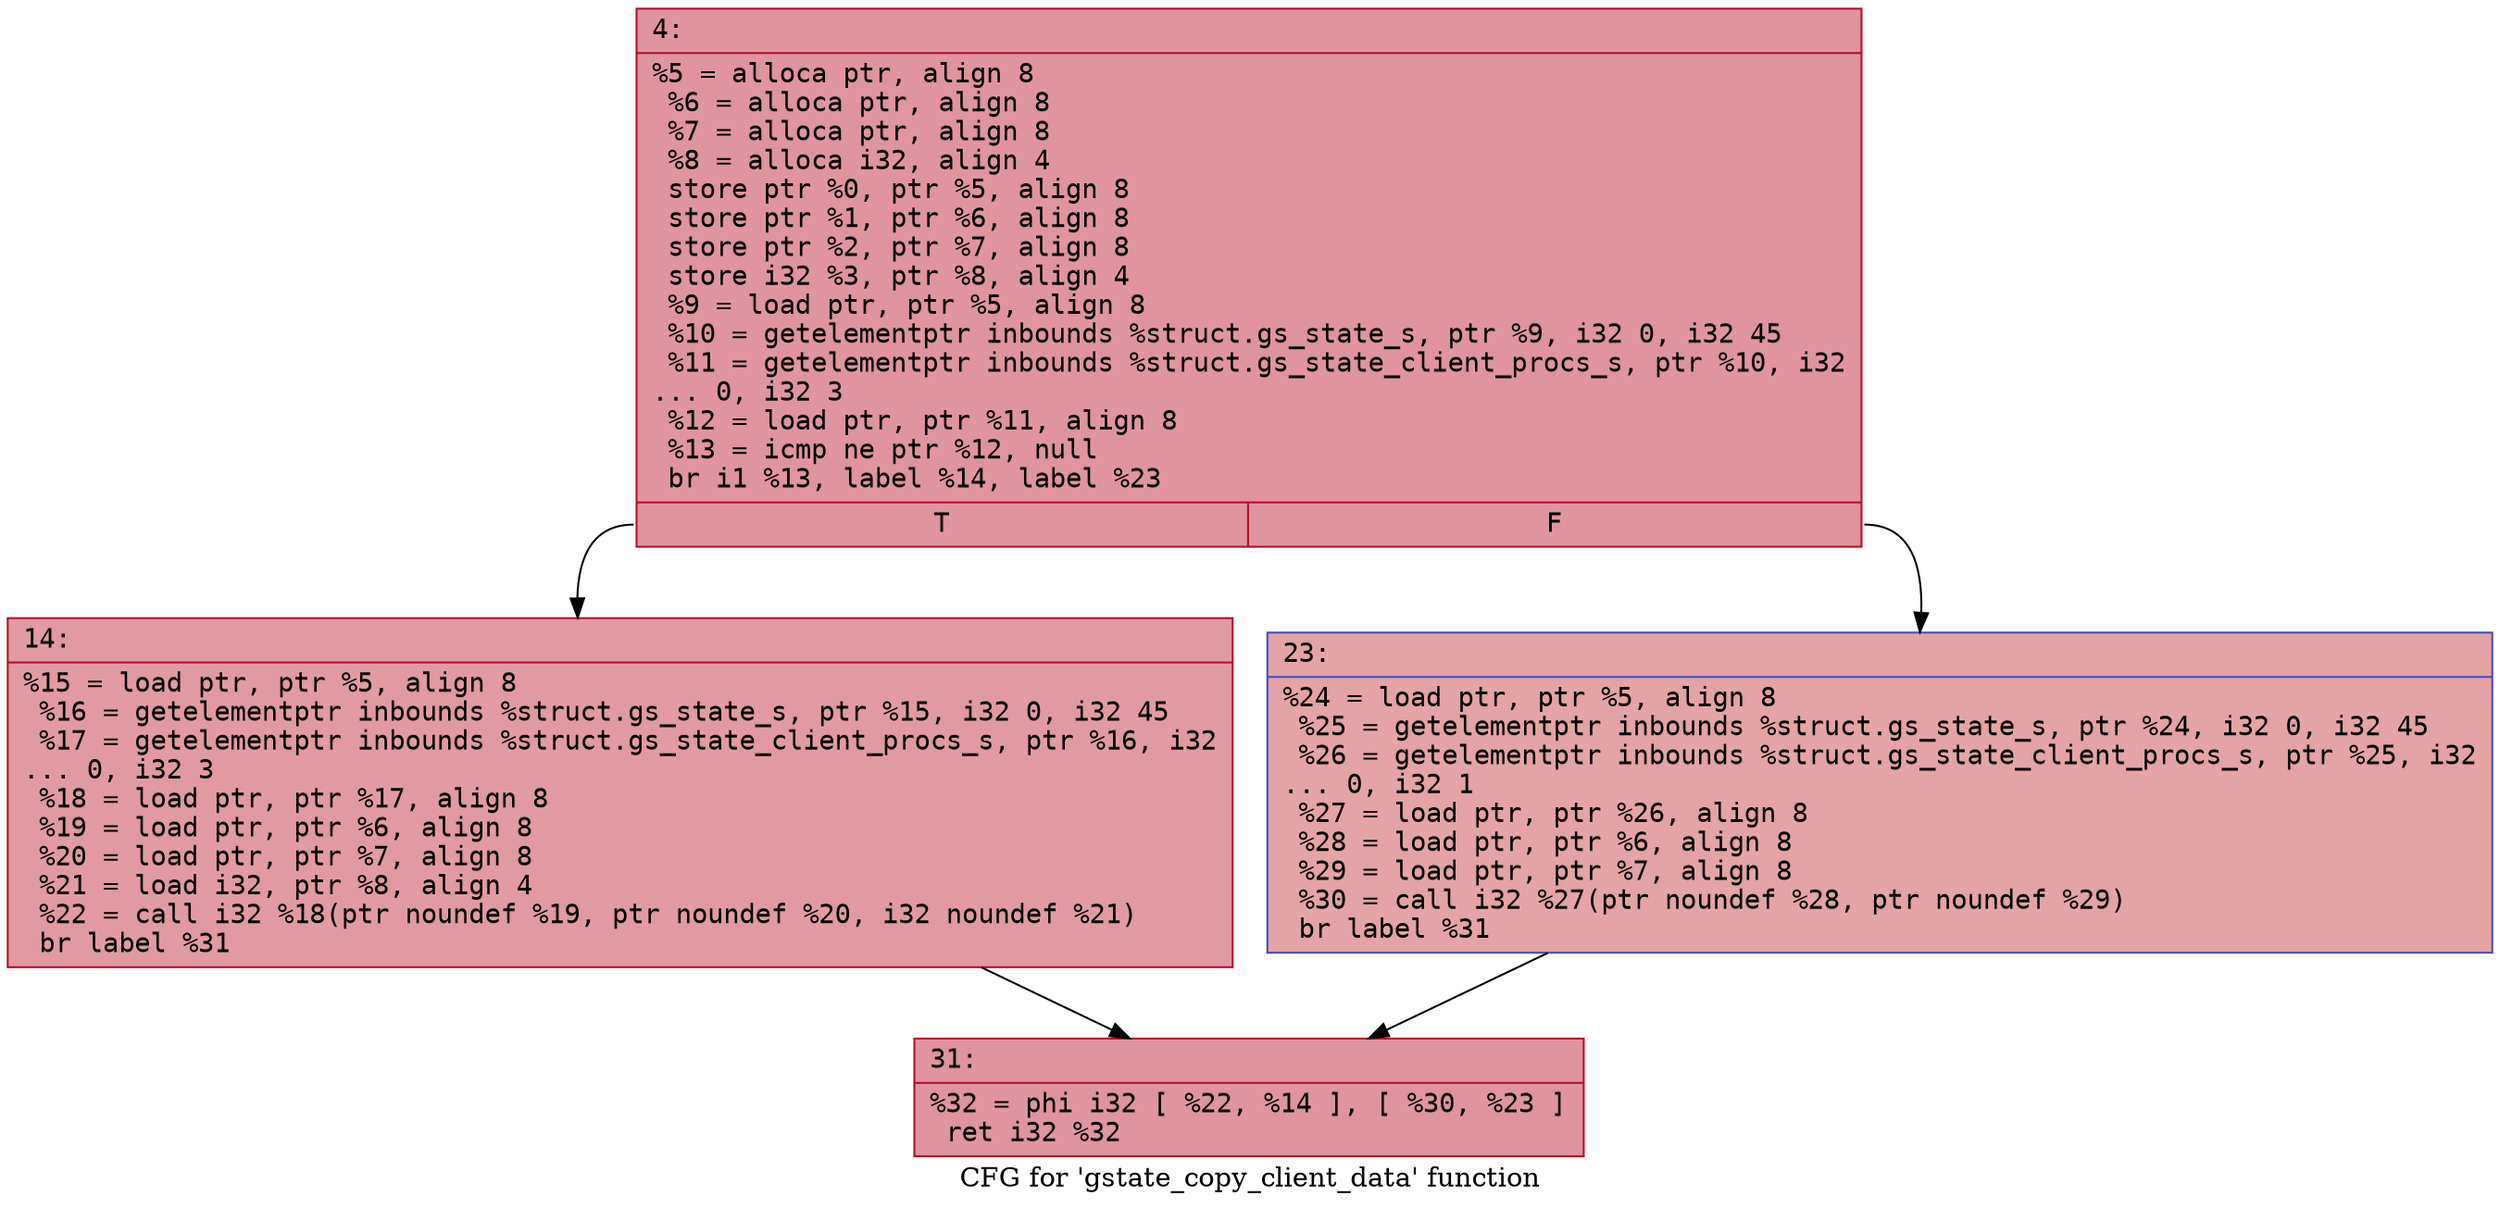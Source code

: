 digraph "CFG for 'gstate_copy_client_data' function" {
	label="CFG for 'gstate_copy_client_data' function";

	Node0x600000de7430 [shape=record,color="#b70d28ff", style=filled, fillcolor="#b70d2870" fontname="Courier",label="{4:\l|  %5 = alloca ptr, align 8\l  %6 = alloca ptr, align 8\l  %7 = alloca ptr, align 8\l  %8 = alloca i32, align 4\l  store ptr %0, ptr %5, align 8\l  store ptr %1, ptr %6, align 8\l  store ptr %2, ptr %7, align 8\l  store i32 %3, ptr %8, align 4\l  %9 = load ptr, ptr %5, align 8\l  %10 = getelementptr inbounds %struct.gs_state_s, ptr %9, i32 0, i32 45\l  %11 = getelementptr inbounds %struct.gs_state_client_procs_s, ptr %10, i32\l... 0, i32 3\l  %12 = load ptr, ptr %11, align 8\l  %13 = icmp ne ptr %12, null\l  br i1 %13, label %14, label %23\l|{<s0>T|<s1>F}}"];
	Node0x600000de7430:s0 -> Node0x600000de7480[tooltip="4 -> 14\nProbability 62.50%" ];
	Node0x600000de7430:s1 -> Node0x600000de74d0[tooltip="4 -> 23\nProbability 37.50%" ];
	Node0x600000de7480 [shape=record,color="#b70d28ff", style=filled, fillcolor="#bb1b2c70" fontname="Courier",label="{14:\l|  %15 = load ptr, ptr %5, align 8\l  %16 = getelementptr inbounds %struct.gs_state_s, ptr %15, i32 0, i32 45\l  %17 = getelementptr inbounds %struct.gs_state_client_procs_s, ptr %16, i32\l... 0, i32 3\l  %18 = load ptr, ptr %17, align 8\l  %19 = load ptr, ptr %6, align 8\l  %20 = load ptr, ptr %7, align 8\l  %21 = load i32, ptr %8, align 4\l  %22 = call i32 %18(ptr noundef %19, ptr noundef %20, i32 noundef %21)\l  br label %31\l}"];
	Node0x600000de7480 -> Node0x600000de7520[tooltip="14 -> 31\nProbability 100.00%" ];
	Node0x600000de74d0 [shape=record,color="#3d50c3ff", style=filled, fillcolor="#c32e3170" fontname="Courier",label="{23:\l|  %24 = load ptr, ptr %5, align 8\l  %25 = getelementptr inbounds %struct.gs_state_s, ptr %24, i32 0, i32 45\l  %26 = getelementptr inbounds %struct.gs_state_client_procs_s, ptr %25, i32\l... 0, i32 1\l  %27 = load ptr, ptr %26, align 8\l  %28 = load ptr, ptr %6, align 8\l  %29 = load ptr, ptr %7, align 8\l  %30 = call i32 %27(ptr noundef %28, ptr noundef %29)\l  br label %31\l}"];
	Node0x600000de74d0 -> Node0x600000de7520[tooltip="23 -> 31\nProbability 100.00%" ];
	Node0x600000de7520 [shape=record,color="#b70d28ff", style=filled, fillcolor="#b70d2870" fontname="Courier",label="{31:\l|  %32 = phi i32 [ %22, %14 ], [ %30, %23 ]\l  ret i32 %32\l}"];
}
